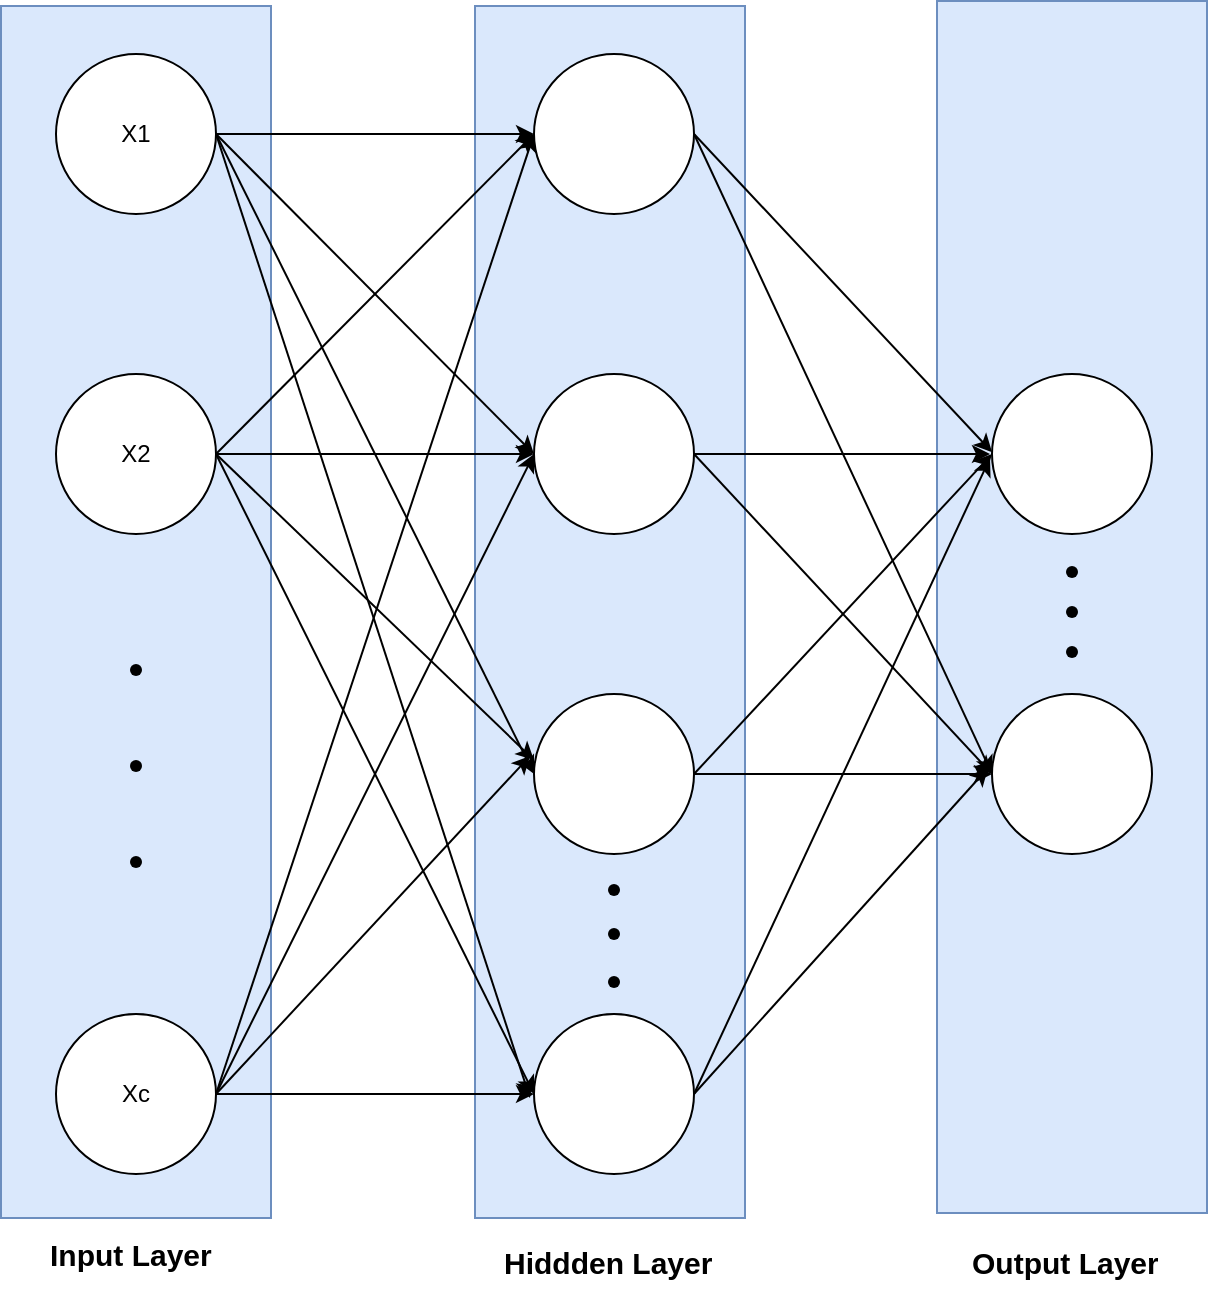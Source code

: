 <mxfile version="24.3.0" type="device">
  <diagram name="Seite-1" id="DIJ-OiWHJhV-HX9WC2N1">
    <mxGraphModel dx="1434" dy="794" grid="0" gridSize="10" guides="1" tooltips="1" connect="1" arrows="1" fold="1" page="1" pageScale="1" pageWidth="1169" pageHeight="827" background="#FFFFFF" math="0" shadow="0">
      <root>
        <mxCell id="0" />
        <mxCell id="1" parent="0" />
        <mxCell id="FMVrPWAAgrIxdDDhSXM1-61" value="" style="rounded=0;whiteSpace=wrap;html=1;rotation=90;fillColor=#dae8fc;strokeColor=#6c8ebf;" vertex="1" parent="1">
          <mxGeometry x="462" y="305" width="606" height="135" as="geometry" />
        </mxCell>
        <mxCell id="FMVrPWAAgrIxdDDhSXM1-60" value="" style="rounded=0;whiteSpace=wrap;html=1;rotation=90;fillColor=#dae8fc;strokeColor=#6c8ebf;" vertex="1" parent="1">
          <mxGeometry x="231" y="307.5" width="606" height="135" as="geometry" />
        </mxCell>
        <mxCell id="FMVrPWAAgrIxdDDhSXM1-57" value="" style="rounded=0;whiteSpace=wrap;html=1;rotation=90;fillColor=#dae8fc;strokeColor=#6c8ebf;" vertex="1" parent="1">
          <mxGeometry x="-6" y="307.5" width="606" height="135" as="geometry" />
        </mxCell>
        <mxCell id="FMVrPWAAgrIxdDDhSXM1-20" style="edgeStyle=orthogonalEdgeStyle;rounded=0;orthogonalLoop=1;jettySize=auto;html=1;exitX=1;exitY=0.5;exitDx=0;exitDy=0;" edge="1" parent="1" source="FMVrPWAAgrIxdDDhSXM1-3" target="FMVrPWAAgrIxdDDhSXM1-11">
          <mxGeometry relative="1" as="geometry" />
        </mxCell>
        <mxCell id="FMVrPWAAgrIxdDDhSXM1-29" style="rounded=0;orthogonalLoop=1;jettySize=auto;html=1;exitX=1;exitY=0.5;exitDx=0;exitDy=0;entryX=0;entryY=0.5;entryDx=0;entryDy=0;" edge="1" parent="1" source="FMVrPWAAgrIxdDDhSXM1-3" target="FMVrPWAAgrIxdDDhSXM1-13">
          <mxGeometry relative="1" as="geometry" />
        </mxCell>
        <mxCell id="FMVrPWAAgrIxdDDhSXM1-30" style="rounded=0;orthogonalLoop=1;jettySize=auto;html=1;exitX=1;exitY=0.5;exitDx=0;exitDy=0;entryX=0;entryY=0.5;entryDx=0;entryDy=0;" edge="1" parent="1" source="FMVrPWAAgrIxdDDhSXM1-3" target="FMVrPWAAgrIxdDDhSXM1-15">
          <mxGeometry relative="1" as="geometry" />
        </mxCell>
        <mxCell id="FMVrPWAAgrIxdDDhSXM1-31" style="rounded=0;orthogonalLoop=1;jettySize=auto;html=1;exitX=1;exitY=0.5;exitDx=0;exitDy=0;" edge="1" parent="1" source="FMVrPWAAgrIxdDDhSXM1-3">
          <mxGeometry relative="1" as="geometry">
            <mxPoint x="494" y="618" as="targetPoint" />
          </mxGeometry>
        </mxCell>
        <mxCell id="FMVrPWAAgrIxdDDhSXM1-3" value="X1" style="ellipse;whiteSpace=wrap;html=1;aspect=fixed;" vertex="1" parent="1">
          <mxGeometry x="257" y="96" width="80" height="80" as="geometry" />
        </mxCell>
        <mxCell id="FMVrPWAAgrIxdDDhSXM1-22" style="edgeStyle=orthogonalEdgeStyle;rounded=0;orthogonalLoop=1;jettySize=auto;html=1;exitX=1;exitY=0.5;exitDx=0;exitDy=0;" edge="1" parent="1" source="FMVrPWAAgrIxdDDhSXM1-4" target="FMVrPWAAgrIxdDDhSXM1-13">
          <mxGeometry relative="1" as="geometry" />
        </mxCell>
        <mxCell id="FMVrPWAAgrIxdDDhSXM1-32" style="rounded=0;orthogonalLoop=1;jettySize=auto;html=1;exitX=1;exitY=0.5;exitDx=0;exitDy=0;entryX=0;entryY=0.5;entryDx=0;entryDy=0;" edge="1" parent="1" source="FMVrPWAAgrIxdDDhSXM1-4" target="FMVrPWAAgrIxdDDhSXM1-11">
          <mxGeometry relative="1" as="geometry" />
        </mxCell>
        <mxCell id="FMVrPWAAgrIxdDDhSXM1-34" style="rounded=0;orthogonalLoop=1;jettySize=auto;html=1;exitX=1;exitY=0.5;exitDx=0;exitDy=0;entryX=0;entryY=0.5;entryDx=0;entryDy=0;" edge="1" parent="1" source="FMVrPWAAgrIxdDDhSXM1-4" target="FMVrPWAAgrIxdDDhSXM1-16">
          <mxGeometry relative="1" as="geometry" />
        </mxCell>
        <mxCell id="FMVrPWAAgrIxdDDhSXM1-4" value="X2" style="ellipse;whiteSpace=wrap;html=1;aspect=fixed;" vertex="1" parent="1">
          <mxGeometry x="257" y="256" width="80" height="80" as="geometry" />
        </mxCell>
        <mxCell id="FMVrPWAAgrIxdDDhSXM1-24" style="edgeStyle=orthogonalEdgeStyle;rounded=0;orthogonalLoop=1;jettySize=auto;html=1;exitX=1;exitY=0.5;exitDx=0;exitDy=0;" edge="1" parent="1" source="FMVrPWAAgrIxdDDhSXM1-8" target="FMVrPWAAgrIxdDDhSXM1-16">
          <mxGeometry relative="1" as="geometry" />
        </mxCell>
        <mxCell id="FMVrPWAAgrIxdDDhSXM1-35" style="rounded=0;orthogonalLoop=1;jettySize=auto;html=1;exitX=1;exitY=0.5;exitDx=0;exitDy=0;entryX=0;entryY=0.5;entryDx=0;entryDy=0;" edge="1" parent="1" source="FMVrPWAAgrIxdDDhSXM1-8" target="FMVrPWAAgrIxdDDhSXM1-11">
          <mxGeometry relative="1" as="geometry" />
        </mxCell>
        <mxCell id="FMVrPWAAgrIxdDDhSXM1-36" style="rounded=0;orthogonalLoop=1;jettySize=auto;html=1;exitX=1;exitY=0.5;exitDx=0;exitDy=0;entryX=0;entryY=0.5;entryDx=0;entryDy=0;" edge="1" parent="1" source="FMVrPWAAgrIxdDDhSXM1-8" target="FMVrPWAAgrIxdDDhSXM1-13">
          <mxGeometry relative="1" as="geometry" />
        </mxCell>
        <mxCell id="FMVrPWAAgrIxdDDhSXM1-37" style="rounded=0;orthogonalLoop=1;jettySize=auto;html=1;exitX=1;exitY=0.5;exitDx=0;exitDy=0;" edge="1" parent="1" source="FMVrPWAAgrIxdDDhSXM1-8">
          <mxGeometry relative="1" as="geometry">
            <mxPoint x="494" y="447" as="targetPoint" />
          </mxGeometry>
        </mxCell>
        <mxCell id="FMVrPWAAgrIxdDDhSXM1-8" value="Xc" style="ellipse;whiteSpace=wrap;html=1;aspect=fixed;" vertex="1" parent="1">
          <mxGeometry x="257" y="576" width="80" height="80" as="geometry" />
        </mxCell>
        <mxCell id="FMVrPWAAgrIxdDDhSXM1-39" style="rounded=0;orthogonalLoop=1;jettySize=auto;html=1;exitX=1;exitY=0.5;exitDx=0;exitDy=0;entryX=0;entryY=0.5;entryDx=0;entryDy=0;" edge="1" parent="1" source="FMVrPWAAgrIxdDDhSXM1-11" target="FMVrPWAAgrIxdDDhSXM1-19">
          <mxGeometry relative="1" as="geometry" />
        </mxCell>
        <mxCell id="FMVrPWAAgrIxdDDhSXM1-11" value="" style="ellipse;whiteSpace=wrap;html=1;aspect=fixed;" vertex="1" parent="1">
          <mxGeometry x="496" y="96" width="80" height="80" as="geometry" />
        </mxCell>
        <mxCell id="FMVrPWAAgrIxdDDhSXM1-40" style="edgeStyle=orthogonalEdgeStyle;rounded=0;orthogonalLoop=1;jettySize=auto;html=1;exitX=1;exitY=0.5;exitDx=0;exitDy=0;" edge="1" parent="1" source="FMVrPWAAgrIxdDDhSXM1-13">
          <mxGeometry relative="1" as="geometry">
            <mxPoint x="724" y="296" as="targetPoint" />
          </mxGeometry>
        </mxCell>
        <mxCell id="FMVrPWAAgrIxdDDhSXM1-41" style="rounded=0;orthogonalLoop=1;jettySize=auto;html=1;exitX=1;exitY=0.5;exitDx=0;exitDy=0;entryX=0;entryY=0.5;entryDx=0;entryDy=0;" edge="1" parent="1" source="FMVrPWAAgrIxdDDhSXM1-13" target="FMVrPWAAgrIxdDDhSXM1-19">
          <mxGeometry relative="1" as="geometry" />
        </mxCell>
        <mxCell id="FMVrPWAAgrIxdDDhSXM1-13" value="" style="ellipse;whiteSpace=wrap;html=1;aspect=fixed;" vertex="1" parent="1">
          <mxGeometry x="496" y="256" width="80" height="80" as="geometry" />
        </mxCell>
        <mxCell id="FMVrPWAAgrIxdDDhSXM1-42" style="rounded=0;orthogonalLoop=1;jettySize=auto;html=1;exitX=1;exitY=0.5;exitDx=0;exitDy=0;entryX=0;entryY=0.5;entryDx=0;entryDy=0;" edge="1" parent="1" source="FMVrPWAAgrIxdDDhSXM1-15" target="FMVrPWAAgrIxdDDhSXM1-18">
          <mxGeometry relative="1" as="geometry" />
        </mxCell>
        <mxCell id="FMVrPWAAgrIxdDDhSXM1-43" style="edgeStyle=orthogonalEdgeStyle;rounded=0;orthogonalLoop=1;jettySize=auto;html=1;exitX=1;exitY=0.5;exitDx=0;exitDy=0;entryX=0;entryY=0.5;entryDx=0;entryDy=0;" edge="1" parent="1" source="FMVrPWAAgrIxdDDhSXM1-15" target="FMVrPWAAgrIxdDDhSXM1-19">
          <mxGeometry relative="1" as="geometry" />
        </mxCell>
        <mxCell id="FMVrPWAAgrIxdDDhSXM1-15" value="" style="ellipse;whiteSpace=wrap;html=1;aspect=fixed;" vertex="1" parent="1">
          <mxGeometry x="496" y="416" width="80" height="80" as="geometry" />
        </mxCell>
        <mxCell id="FMVrPWAAgrIxdDDhSXM1-44" style="rounded=0;orthogonalLoop=1;jettySize=auto;html=1;exitX=1;exitY=0.5;exitDx=0;exitDy=0;" edge="1" parent="1" source="FMVrPWAAgrIxdDDhSXM1-16">
          <mxGeometry relative="1" as="geometry">
            <mxPoint x="724" y="298" as="targetPoint" />
          </mxGeometry>
        </mxCell>
        <mxCell id="FMVrPWAAgrIxdDDhSXM1-45" style="rounded=0;orthogonalLoop=1;jettySize=auto;html=1;exitX=1;exitY=0.5;exitDx=0;exitDy=0;" edge="1" parent="1" source="FMVrPWAAgrIxdDDhSXM1-16">
          <mxGeometry relative="1" as="geometry">
            <mxPoint x="723" y="453" as="targetPoint" />
          </mxGeometry>
        </mxCell>
        <mxCell id="FMVrPWAAgrIxdDDhSXM1-16" value="" style="ellipse;whiteSpace=wrap;html=1;aspect=fixed;" vertex="1" parent="1">
          <mxGeometry x="496" y="576" width="80" height="80" as="geometry" />
        </mxCell>
        <mxCell id="FMVrPWAAgrIxdDDhSXM1-18" value="" style="ellipse;whiteSpace=wrap;html=1;aspect=fixed;" vertex="1" parent="1">
          <mxGeometry x="725" y="256" width="80" height="80" as="geometry" />
        </mxCell>
        <mxCell id="FMVrPWAAgrIxdDDhSXM1-19" value="" style="ellipse;whiteSpace=wrap;html=1;aspect=fixed;" vertex="1" parent="1">
          <mxGeometry x="725" y="416" width="80" height="80" as="geometry" />
        </mxCell>
        <mxCell id="FMVrPWAAgrIxdDDhSXM1-33" style="rounded=0;orthogonalLoop=1;jettySize=auto;html=1;exitX=1;exitY=0.5;exitDx=0;exitDy=0;entryX=0;entryY=0.413;entryDx=0;entryDy=0;entryPerimeter=0;" edge="1" parent="1" source="FMVrPWAAgrIxdDDhSXM1-4" target="FMVrPWAAgrIxdDDhSXM1-15">
          <mxGeometry relative="1" as="geometry" />
        </mxCell>
        <mxCell id="FMVrPWAAgrIxdDDhSXM1-38" style="rounded=0;orthogonalLoop=1;jettySize=auto;html=1;exitX=1;exitY=0.5;exitDx=0;exitDy=0;entryX=0;entryY=0.488;entryDx=0;entryDy=0;entryPerimeter=0;" edge="1" parent="1" source="FMVrPWAAgrIxdDDhSXM1-11" target="FMVrPWAAgrIxdDDhSXM1-18">
          <mxGeometry relative="1" as="geometry" />
        </mxCell>
        <mxCell id="FMVrPWAAgrIxdDDhSXM1-47" value="" style="shape=waypoint;sketch=0;fillStyle=solid;size=6;pointerEvents=1;points=[];fillColor=none;resizable=0;rotatable=0;perimeter=centerPerimeter;snapToPoint=1;" vertex="1" parent="1">
          <mxGeometry x="287" y="394" width="20" height="20" as="geometry" />
        </mxCell>
        <mxCell id="FMVrPWAAgrIxdDDhSXM1-48" value="" style="shape=waypoint;sketch=0;fillStyle=solid;size=6;pointerEvents=1;points=[];fillColor=none;resizable=0;rotatable=0;perimeter=centerPerimeter;snapToPoint=1;" vertex="1" parent="1">
          <mxGeometry x="287" y="442" width="20" height="20" as="geometry" />
        </mxCell>
        <mxCell id="FMVrPWAAgrIxdDDhSXM1-49" value="" style="shape=waypoint;sketch=0;fillStyle=solid;size=6;pointerEvents=1;points=[];fillColor=none;resizable=0;rotatable=0;perimeter=centerPerimeter;snapToPoint=1;" vertex="1" parent="1">
          <mxGeometry x="287" y="490" width="20" height="20" as="geometry" />
        </mxCell>
        <mxCell id="FMVrPWAAgrIxdDDhSXM1-50" value="" style="shape=waypoint;sketch=0;fillStyle=solid;size=6;pointerEvents=1;points=[];fillColor=none;resizable=0;rotatable=0;perimeter=centerPerimeter;snapToPoint=1;" vertex="1" parent="1">
          <mxGeometry x="526" y="504" width="20" height="20" as="geometry" />
        </mxCell>
        <mxCell id="FMVrPWAAgrIxdDDhSXM1-51" value="" style="shape=waypoint;sketch=0;fillStyle=solid;size=6;pointerEvents=1;points=[];fillColor=none;resizable=0;rotatable=0;perimeter=centerPerimeter;snapToPoint=1;" vertex="1" parent="1">
          <mxGeometry x="526" y="526" width="20" height="20" as="geometry" />
        </mxCell>
        <mxCell id="FMVrPWAAgrIxdDDhSXM1-52" value="" style="shape=waypoint;sketch=0;fillStyle=solid;size=6;pointerEvents=1;points=[];fillColor=none;resizable=0;rotatable=0;perimeter=centerPerimeter;snapToPoint=1;" vertex="1" parent="1">
          <mxGeometry x="526" y="550" width="20" height="20" as="geometry" />
        </mxCell>
        <mxCell id="FMVrPWAAgrIxdDDhSXM1-53" value="" style="shape=waypoint;sketch=0;fillStyle=solid;size=6;pointerEvents=1;points=[];fillColor=none;resizable=0;rotatable=0;perimeter=centerPerimeter;snapToPoint=1;" vertex="1" parent="1">
          <mxGeometry x="755" y="345" width="20" height="20" as="geometry" />
        </mxCell>
        <mxCell id="FMVrPWAAgrIxdDDhSXM1-54" value="" style="shape=waypoint;sketch=0;fillStyle=solid;size=6;pointerEvents=1;points=[];fillColor=none;resizable=0;rotatable=0;perimeter=centerPerimeter;snapToPoint=1;" vertex="1" parent="1">
          <mxGeometry x="755" y="365" width="20" height="20" as="geometry" />
        </mxCell>
        <mxCell id="FMVrPWAAgrIxdDDhSXM1-55" value="" style="shape=waypoint;sketch=0;fillStyle=solid;size=6;pointerEvents=1;points=[];fillColor=none;resizable=0;rotatable=0;perimeter=centerPerimeter;snapToPoint=1;" vertex="1" parent="1">
          <mxGeometry x="755" y="385" width="20" height="20" as="geometry" />
        </mxCell>
        <mxCell id="FMVrPWAAgrIxdDDhSXM1-64" value="&lt;font style=&quot;font-size: 15px;&quot;&gt;&lt;b&gt;Input Layer&lt;br&gt;&lt;/b&gt;&lt;/font&gt;" style="text;html=1;whiteSpace=wrap;overflow=hidden;rounded=0;" vertex="1" parent="1">
          <mxGeometry x="251.5" y="681" width="91" height="32" as="geometry" />
        </mxCell>
        <mxCell id="FMVrPWAAgrIxdDDhSXM1-65" value="&lt;font style=&quot;font-size: 15px;&quot;&gt;&lt;b&gt;Hiddden Layer&lt;br&gt;&lt;/b&gt;&lt;/font&gt;" style="text;html=1;whiteSpace=wrap;overflow=hidden;rounded=0;" vertex="1" parent="1">
          <mxGeometry x="479.25" y="685" width="113.5" height="32" as="geometry" />
        </mxCell>
        <mxCell id="FMVrPWAAgrIxdDDhSXM1-66" value="&lt;font style=&quot;font-size: 15px;&quot;&gt;&lt;b&gt;Output Layer&lt;br&gt;&lt;/b&gt;&lt;/font&gt;" style="text;html=1;whiteSpace=wrap;overflow=hidden;rounded=0;" vertex="1" parent="1">
          <mxGeometry x="713.25" y="685" width="103.5" height="32" as="geometry" />
        </mxCell>
      </root>
    </mxGraphModel>
  </diagram>
</mxfile>
